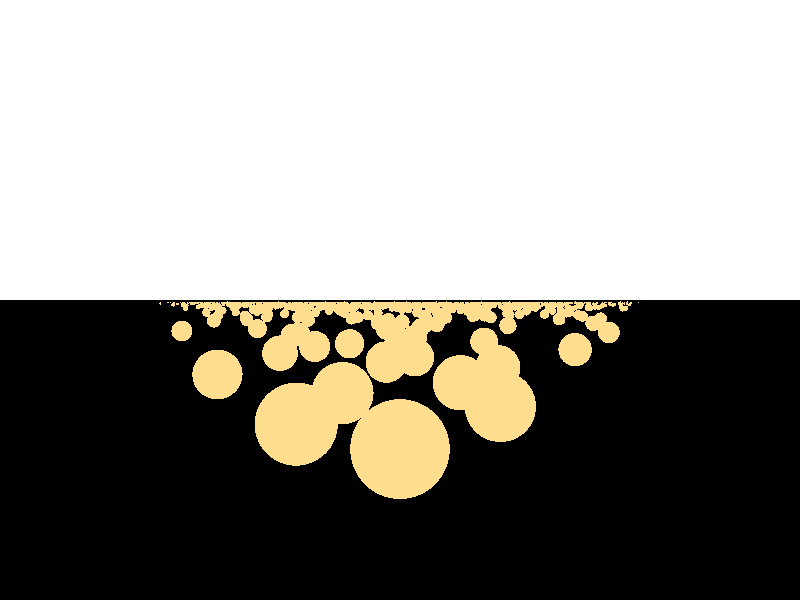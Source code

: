 #include "colors.inc"   
#include "functions.inc"  
#include "stones.inc" // pre-defined scene elements
#include "textures.inc" // pre-defined scene elements
#include "shapes.inc"
#include "glass.inc"
#include "metals.inc"
#include "woods.inc"
camera {
location <0, 4, -10>
look_at <0,4,0>
angle 30
}
background { color White } 
light_source { <10, 7, -5> White }
   
plane { <0, 1, 0>, 0
texture {
pigment{color rgbt<0,0,0,0.4>}
finish {
ambient 0.7
diffuse .4
reflection 0.85
specular 0
metallic
}
}
} 

#declare s =sphere { <0, 0, 0>, 1

texture { T_Gold_2A }

translate y*1
translate z*20
}    

object{s translate<0.,0,0>}
object{s translate<-2.5,0,6>}
object{s translate<2.82143,0,12>}
object{s translate<-1.85119,0,18>}
object{s translate<2.1843,0,24>}
object{s translate<-7.33487,0,30>}
object{s translate<4.32341,0,36>}
object{s translate<-0.663449,0,42>}
object{s translate<0.782141,0,48>}
object{s translate<-6.75078,0,54>}
object{s translate<10.5554,0,60>}
object{s translate<-5.48485,0,66>}
object{s translate<-3.44668,0,72>}
object{s translate<6.0825,0,78>}
object{s translate<-0.160756,0,84>}
object{s translate<1.17474,0,90>}
object{s translate<-9.08178,0,96>}
object{s translate<-8.92987,0,102>}
object{s translate<19.3055,0,108>}
object{s translate<-21.0395,0,114>}
object{s translate<-1.40988,0,120>}
object{s translate<-14.9103,0,126>}
object{s translate<2.23307,0,132>}
object{s translate<-1.17095,0,138>}
object{s translate<12.5812,0,144>}
object{s translate<3.02302,0,150>}
object{s translate<4.58827,0,156>}
object{s translate<24.8454,0,162>}
object{s translate<-2.90131,0,168>}
object{s translate<0.307778,0,174>}
object{s translate<0.269594,0,180>}
object{s translate<-26.9383,0,186>}
object{s translate<-13.6463,0,192>}
object{s translate<-23.3959,0,198>}
object{s translate<-3.31088,0,198>}
object{s translate<-1.77815,0,201>}
object{s translate<24.937,0,204>}
object{s translate<6.10576,0,207>}
object{s translate<32.2633,0,210>}
object{s translate<-7.85449,0,213>}
object{s translate<4.31105,0,216>}
object{s translate<-7.9884,0,219>}
object{s translate<7.77395,0,222>}
object{s translate<15.5049,0,225>}
object{s translate<-17.657,0,228>}
object{s translate<-7.34413,0,231>}
object{s translate<-16.791,0,234>}
object{s translate<-23.8223,0,237>}
object{s translate<13.1047,0,240>}
object{s translate<33.3637,0,243>}
object{s translate<15.629,0,246>}
object{s translate<-28.9516,0,249>}
object{s translate<14.2014,0,252>}
object{s translate<-17.406,0,255>}
object{s translate<-35.1513,0,258>}
object{s translate<-6.26417,0,261>}
object{s translate<35.1374,0,264>}
object{s translate<4.47126,0,267>}
object{s translate<14.7173,0,270>}
object{s translate<-26.7591,0,273>}
object{s translate<22.4713,0,276>}
object{s translate<24.778,0,279>}
object{s translate<15.0471,0,282>}
object{s translate<30.5001,0,285>}
object{s translate<5.58848,0,288>}
object{s translate<18.8322,0,291>}
object{s translate<-25.0176,0,294>}
object{s translate<17.5592,0,297>}
object{s translate<23.5963,0,300>}
object{s translate<18.2925,0,303>}
object{s translate<-12.5075,0,306>}
object{s translate<37.8105,0,309>}
object{s translate<-4.97818,0,312>}
object{s translate<-19.5722,0,315>}
object{s translate<9.58595,0,318>}
object{s translate<3.8645,0,321>}
object{s translate<40.1972,0,324>}
object{s translate<-46.315,0,327>}
object{s translate<10.8757,0,330>}
object{s translate<39.5133,0,333>}
object{s translate<-40.2678,0,336>}
object{s translate<-14.505,0,339>}
object{s translate<16.8288,0,342>}
object{s translate<-35.9328,0,345>}
object{s translate<-34.2454,0,348>}
object{s translate<12.0894,0,351>}
object{s translate<32.609,0,354>}
object{s translate<9.04793,0,357>}
object{s translate<-25.933,0,360>}
object{s translate<-18.6247,0,363>}
object{s translate<18.9548,0,366>}
object{s translate<40.7559,0,369>}
object{s translate<-16.4507,0,372>}
object{s translate<-15.2087,0,375>}
object{s translate<43.8463,0,378>}
object{s translate<20.7715,0,381>}
object{s translate<-23.2378,0,384>}
object{s translate<16.9249,0,387>}
object{s translate<-20.1213,0,390>}
object{s translate<-50.1679,0,393>}
object{s translate<35.8832,0,396>}
object{s translate<0.598903,0,399>}
object{s translate<13.1675,0,402>}
object{s translate<5.30812,0,405>}
object{s translate<-43.3991,0,408>}
object{s translate<0.648822,0,411>}
object{s translate<-15.7355,0,414>}
object{s translate<-41.8235,0,417>}
object{s translate<8.53016,0,420>}
object{s translate<2.74748,0,423>}
object{s translate<-31.0856,0,426>}
object{s translate<-19.5908,0,429>}
object{s translate<-15.1445,0,432>}
object{s translate<16.5677,0,435>}
object{s translate<16.4733,0,438>}
object{s translate<2.19388,0,441>}
object{s translate<-17.0517,0,444>}
object{s translate<34.6352,0,447>}
object{s translate<-0.807585,0,450>}
object{s translate<-14.9815,0,453>}
object{s translate<25.1847,0,456>}
object{s translate<48.5016,0,459>}
object{s translate<-43.0357,0,462>}
object{s translate<45.0062,0,465>}
object{s translate<34.8099,0,468>}
object{s translate<57.3807,0,471>}
object{s translate<58.2044,0,474>}
object{s translate<-32.0164,0,477>}
object{s translate<-2.84856,0,480>}
object{s translate<76.4358,0,483>}
object{s translate<-19.4305,0,486>}
object{s translate<-57.995,0,489>}
object{s translate<-47.4799,0,492>}
object{s translate<66.3841,0,495>}
object{s translate<-2.0825,0,498>}
object{s translate<80.0403,0,500>}
object{s translate<13.4092,0,501>}
object{s translate<-28.3212,0,502>}
object{s translate<23.2253,0,503>}
object{s translate<-20.5444,0,504>}
object{s translate<15.8489,0,505>}
object{s translate<28.2222,0,506>}
object{s translate<-12.3265,0,507>}
object{s translate<13.5838,0,508>}
object{s translate<-37.7256,0,509>}
object{s translate<3.04619,0,510>}
object{s translate<-8.76387,0,511>}
object{s translate<-35.5388,0,512>}
object{s translate<-38.5698,0,513>}
object{s translate<-78.1825,0,514>}
object{s translate<-65.6053,0,515>}
object{s translate<30.8798,0,516>}
object{s translate<-16.6339,0,517>}
object{s translate<48.7092,0,518>}
object{s translate<-33.3456,0,519>}
object{s translate<-33.8868,0,520>}
object{s translate<69.2809,0,521>}
object{s translate<70.5832,0,522>}
object{s translate<47.9872,0,523>}
object{s translate<-39.9954,0,524>}
object{s translate<-70.1164,0,525>}
object{s translate<-68.4835,0,526>}
object{s translate<41.8783,0,527>}
object{s translate<63.668,0,528>}
object{s translate<-33.8322,0,529>}
object{s translate<43.1572,0,530>}
object{s translate<63.2311,0,531>}
object{s translate<21.6234,0,532>}
object{s translate<49.9138,0,533>}
object{s translate<2.34577,0,534>}
object{s translate<-10.7128,0,535>}
object{s translate<-55.9794,0,536>}
object{s translate<-29.3624,0,537>}
object{s translate<-26.048,0,538>}
object{s translate<-42.5845,0,539>}
object{s translate<-55.7558,0,540>}
object{s translate<0.968703,0,541>}
object{s translate<-25.4683,0,542>}
object{s translate<40.1257,0,543>}
object{s translate<11.9489,0,544>}
object{s translate<-18.8474,0,545>}
object{s translate<34.4716,0,546>}
object{s translate<12.0797,0,547>}
object{s translate<-71.6689,0,548>}
object{s translate<-12.6377,0,549>}
object{s translate<26.1726,0,550>}
object{s translate<2.38673,0,551>}
object{s translate<13.4875,0,552>}
object{s translate<-12.5872,0,553>}
object{s translate<-16.9497,0,554>}
object{s translate<-50.5301,0,555>}
object{s translate<7.56821,0,556>}
object{s translate<0.138163,0,557>}
object{s translate<46.9667,0,558>}
object{s translate<24.5299,0,559>}
object{s translate<11.6604,0,560>}
object{s translate<59.0671,0,561>}
object{s translate<-66.5307,0,562>}
object{s translate<69.848,0,563>}
object{s translate<5.69983,0,564>}
object{s translate<23.7041,0,565>}
object{s translate<12.4863,0,566>}
object{s translate<24.2038,0,567>}
object{s translate<46.5939,0,568>}
object{s translate<14.7749,0,569>}
object{s translate<-11.6328,0,570>}
object{s translate<-35.474,0,571>}
object{s translate<-59.8348,0,572>}
object{s translate<-8.24972,0,573>}
object{s translate<80.2412,0,574>}
object{s translate<-20.5594,0,575>}
object{s translate<-20.0254,0,576>}
object{s translate<-18.4687,0,577>}
object{s translate<-46.2846,0,578>}
object{s translate<-3.58114,0,579>}
object{s translate<-57.1316,0,580>}
object{s translate<11.0166,0,581>}
object{s translate<-45.1071,0,582>}
object{s translate<-66.5641,0,583>}
object{s translate<65.5093,0,584>}
object{s translate<-6.97362,0,585>}
object{s translate<-0.164196,0,586>}
object{s translate<80.5783,0,587>}
object{s translate<31.8427,0,588>}
object{s translate<69.1798,0,589>}
object{s translate<-59.9459,0,590>}
object{s translate<30.654,0,591>}
object{s translate<3.10583,0,592>}
object{s translate<-51.7755,0,593>}
object{s translate<-68.7107,0,594>}
object{s translate<5.00685,0,595>}
object{s translate<-28.417,0,596>}
object{s translate<-81.5002,0,597>}
object{s translate<-24.8752,0,598>}
object{s translate<-10.9497,0,599>}
object{s translate<76.1244,0,600>}
object{s translate<-3.92123,0,601>}
object{s translate<34.114,0,602>}
object{s translate<57.3059,0,603>}
object{s translate<45.3981,0,604>}
object{s translate<-23.2623,0,605>}
object{s translate<15.4583,0,606>}
object{s translate<59.2281,0,607>}
object{s translate<56.8167,0,608>}
object{s translate<-86.4742,0,609>}
object{s translate<30.8777,0,610>}
object{s translate<21.3342,0,611>}
object{s translate<56.1687,0,612>}
object{s translate<35.2384,0,613>}
object{s translate<37.705,0,614>}
object{s translate<80.7118,0,615>}
object{s translate<69.7664,0,616>}
object{s translate<29.3087,0,617>}
object{s translate<15.6511,0,618>}
object{s translate<-32.369,0,619>}
object{s translate<-59.7587,0,620>}
object{s translate<-7.33821,0,621>}
object{s translate<-40.9912,0,622>}
object{s translate<15.6463,0,623>}
object{s translate<45.7717,0,624>}
object{s translate<64.8319,0,625>}
object{s translate<77.7969,0,626>}
object{s translate<50.9228,0,627>}
object{s translate<-16.797,0,628>}
object{s translate<-31.1998,0,629>}
object{s translate<67.2037,0,630>}
object{s translate<-10.7751,0,631>}
object{s translate<-8.09775,0,632>}
object{s translate<21.9385,0,633>}
object{s translate<7.12621,0,634>}
object{s translate<-34.1159,0,635>}
object{s translate<0.561738,0,636>}
object{s translate<-13.6536,0,637>}
object{s translate<-49.5137,0,638>}
object{s translate<-63.5709,0,639>}
object{s translate<-30.5973,0,640>}
object{s translate<-6.61197,0,641>}
object{s translate<4.39743,0,642>}
object{s translate<-61.725,0,643>}
object{s translate<15.9597,0,644>}
object{s translate<-34.2582,0,645>}
object{s translate<46.0327,0,646>}
object{s translate<-6.3523,0,647>}
object{s translate<-9.6459,0,648>}
object{s translate<-55.722,0,649>}
object{s translate<48.6411,0,650>}
object{s translate<73.179,0,651>}
object{s translate<22.2781,0,652>}
object{s translate<-50.5226,0,653>}
object{s translate<-7.47575,0,654>}
object{s translate<32.1548,0,655>}
object{s translate<39.4008,0,656>}
object{s translate<46.1162,0,657>}
object{s translate<40.895,0,658>}
object{s translate<-10.2506,0,659>}
object{s translate<-14.7166,0,660>}
object{s translate<-34.4161,0,661>}
object{s translate<-55.3407,0,662>}
object{s translate<-63.5362,0,663>}
object{s translate<93.7388,0,664>}
object{s translate<-35.4818,0,665>}
object{s translate<-58.6383,0,666>}
object{s translate<56.6884,0,667>}
object{s translate<-23.8156,0,668>}
object{s translate<58.8413,0,669>}
object{s translate<23.1277,0,670>}
object{s translate<32.9762,0,671>}
object{s translate<-93.3735,0,672>}
object{s translate<-31.7483,0,673>}
object{s translate<41.3801,0,674>}
object{s translate<-89.3583,0,675>}
object{s translate<37.0047,0,676>}
object{s translate<-12.5675,0,677>}
object{s translate<-22.8081,0,678>}
object{s translate<-72.9524,0,679>}
object{s translate<-18.5634,0,680>}
object{s translate<-38.8612,0,681>}
object{s translate<59.1817,0,682>}
object{s translate<31.7723,0,683>}
object{s translate<28.352,0,684>}
object{s translate<-38.2467,0,685>}
object{s translate<-81.255,0,686>}
object{s translate<66.5035,0,687>}
object{s translate<-23.6774,0,688>}
object{s translate<-65.5772,0,689>}
object{s translate<57.0081,0,690>}
object{s translate<-29.2965,0,691>}
object{s translate<-10.9745,0,692>}
object{s translate<-22.8657,0,693>}
object{s translate<45.5605,0,694>}
object{s translate<-9.10948,0,695>}
object{s translate<21.2919,0,696>}
object{s translate<-44.9926,0,697>}
object{s translate<-14.2803,0,698>}
object{s translate<-26.3123,0,699>}
object{s translate<107.841,0,700>}
object{s translate<-105.286,0,701>}
object{s translate<46.579,0,702>}
object{s translate<-30.8551,0,703>}
object{s translate<16.0012,0,704>}
object{s translate<-22.0346,0,705>}
object{s translate<11.964,0,706>}
object{s translate<33.6414,0,707>}
object{s translate<-89.1926,0,708>}
object{s translate<-79.2093,0,709>}
object{s translate<24.8379,0,710>}
object{s translate<12.24,0,711>}
object{s translate<4.49379,0,712>}
object{s translate<-8.77815,0,713>}
object{s translate<-1.40744,0,714>}
object{s translate<25.0207,0,715>}
object{s translate<69.1749,0,716>}
object{s translate<23.9,0,717>}
object{s translate<28.0682,0,718>}
object{s translate<-51.1126,0,719>}
object{s translate<77.5201,0,720>}
object{s translate<21.7873,0,721>}
object{s translate<11.6752,0,722>}
object{s translate<27.9567,0,723>}
object{s translate<57.4481,0,724>}
object{s translate<-67.9886,0,725>}
object{s translate<-17.7985,0,726>}
object{s translate<6.2571,0,727>}
object{s translate<96.43,0,728>}
object{s translate<-76.1441,0,729>}
object{s translate<37.8623,0,730>}
object{s translate<-95.0938,0,731>}
object{s translate<103.706,0,732>}
object{s translate<46.3263,0,733>}
object{s translate<-1.20578,0,734>}
object{s translate<51.1921,0,735>}
object{s translate<92.2558,0,736>}
object{s translate<-98.6616,0,737>}
object{s translate<-80.3617,0,738>}
object{s translate<-6.85476,0,739>}
object{s translate<38.1119,0,740>}
object{s translate<-11.761,0,741>}
object{s translate<77.2969,0,742>}
object{s translate<25.4574,0,743>}
object{s translate<-55.0781,0,744>}
object{s translate<-111.436,0,745>}
object{s translate<2.21628,0,746>}
object{s translate<10.6486,0,747>}
object{s translate<38.1878,0,748>}
object{s translate<31.4211,0,749>}
object{s translate<31.0684,0,750>}
object{s translate<-104.134,0,751>}
object{s translate<79.8581,0,752>}
object{s translate<-74.8579,0,753>}
object{s translate<-13.1851,0,754>}
object{s translate<23.6108,0,755>}
object{s translate<40.5071,0,756>}
object{s translate<-103.441,0,757>}
object{s translate<-81.2558,0,758>}
object{s translate<15.8764,0,759>}
object{s translate<-31.6137,0,760>}
object{s translate<5.4072,0,761>}
object{s translate<-35.2832,0,762>}
object{s translate<-43.7244,0,763>}
object{s translate<107.152,0,764>}
object{s translate<-22.9596,0,765>}
object{s translate<-33.7954,0,766>}
object{s translate<-37.426,0,767>}
object{s translate<14.6874,0,768>}
object{s translate<1.3751,0,769>}
object{s translate<23.0358,0,770>}
object{s translate<21.8826,0,771>}
object{s translate<56.3079,0,772>}
object{s translate<18.1988,0,773>}
object{s translate<74.1653,0,774>}
object{s translate<2.85299,0,775>}
object{s translate<72.7169,0,776>}
object{s translate<21.8279,0,777>}
object{s translate<67.8522,0,778>}
object{s translate<12.0224,0,779>}
object{s translate<-18.009,0,780>}
object{s translate<-71.4148,0,781>}
object{s translate<63.1472,0,782>}
object{s translate<83.1655,0,783>}
object{s translate<57.512,0,784>}
object{s translate<-29.7345,0,785>}
object{s translate<-41.5054,0,786>}
object{s translate<-55.0566,0,787>}
object{s translate<37.0618,0,788>}
object{s translate<-70.556,0,789>}
object{s translate<8.71134,0,790>}
object{s translate<-36.4435,0,791>}
object{s translate<24.88,0,792>}
object{s translate<-59.81,0,793>}
object{s translate<-99.7033,0,794>}
object{s translate<-14.0142,0,795>}
object{s translate<14.7819,0,796>}
object{s translate<-0.0847642,0,797>}
object{s translate<-20.0787,0,798>}
object{s translate<-77.8673,0,799>}
object{s translate<-50.5939,0,800>}
object{s translate<-65.2908,0,801>}
object{s translate<-49.3596,0,802>}
object{s translate<-118.933,0,803>}
object{s translate<19.1076,0,804>}
object{s translate<114.791,0,805>}
object{s translate<2.60319,0,806>}
object{s translate<19.8362,0,807>}
object{s translate<-15.5264,0,808>}
object{s translate<29.4307,0,809>}
object{s translate<-32.7571,0,810>}
object{s translate<13.7597,0,811>}
object{s translate<-78.8157,0,812>}
object{s translate<73.7754,0,813>}
object{s translate<37.2108,0,814>}
object{s translate<18.5517,0,815>}
object{s translate<37.0163,0,816>}
object{s translate<-89.1264,0,817>}
object{s translate<32.0056,0,818>}
object{s translate<-109.248,0,819>}
object{s translate<-123.476,0,820>}
object{s translate<-79.6458,0,821>}
object{s translate<-105.287,0,822>}
object{s translate<-76.3058,0,823>}
object{s translate<-2.09772,0,824>}
object{s translate<-10.3717,0,825>}
object{s translate<-81.5518,0,826>}
object{s translate<51.3567,0,827>}
object{s translate<85.0325,0,828>}
object{s translate<-30.2957,0,829>}
object{s translate<25.7341,0,830>}
object{s translate<40.5767,0,831>}
object{s translate<-21.8893,0,832>}
object{s translate<-93.4825,0,833>}
object{s translate<-29.8875,0,834>}
object{s translate<38.9316,0,835>}
object{s translate<-96.5745,0,836>}
object{s translate<-126.333,0,837>}
object{s translate<-30.8103,0,838>}
object{s translate<9.22596,0,839>}
object{s translate<25.4932,0,840>}
object{s translate<19.7735,0,841>}
object{s translate<-76.3231,0,842>}
object{s translate<65.7265,0,843>}
object{s translate<-69.7526,0,844>}
object{s translate<95.5377,0,845>}
object{s translate<44.1335,0,846>}
object{s translate<91.2189,0,847>}
object{s translate<-10.9255,0,848>}
object{s translate<18.1811,0,849>}
object{s translate<83.9173,0,850>}
object{s translate<75.6691,0,851>}
object{s translate<-108.392,0,852>}
object{s translate<42.505,0,853>}
object{s translate<-101.874,0,854>}
object{s translate<75.7828,0,855>}
object{s translate<-58.8544,0,856>}
object{s translate<44.6285,0,857>}
object{s translate<92.7818,0,858>}
object{s translate<126.847,0,859>}
object{s translate<52.936,0,860>}
object{s translate<-21.1162,0,861>}
object{s translate<-61.5912,0,862>}
object{s translate<-49.8695,0,863>}
object{s translate<3.9775,0,864>}
object{s translate<-72.1769,0,865>}
object{s translate<-93.4427,0,866>}
object{s translate<16.6743,0,867>}
object{s translate<36.6746,0,868>}
object{s translate<60.2128,0,869>}
object{s translate<-100.205,0,870>}
object{s translate<-47.2408,0,871>}
object{s translate<-5.73074,0,872>}
object{s translate<44.3538,0,873>}
object{s translate<21.3743,0,874>}
object{s translate<23.9141,0,875>}
object{s translate<43.5738,0,876>}
object{s translate<98.7082,0,877>}
object{s translate<-95.5457,0,878>}
object{s translate<-46.3148,0,879>}
object{s translate<97.0227,0,880>}
object{s translate<0.929454,0,881>}
object{s translate<-138.548,0,882>}
object{s translate<119.134,0,883>}
object{s translate<-59.6398,0,884>}
object{s translate<82.4901,0,885>}
object{s translate<-15.4414,0,886>}
object{s translate<-24.9865,0,887>}
object{s translate<-59.3994,0,888>}
object{s translate<-15.0596,0,889>}
object{s translate<75.7588,0,890>}
object{s translate<25.8854,0,891>}
object{s translate<32.0047,0,892>}
object{s translate<-21.2906,0,893>}
object{s translate<-30.015,0,894>}
object{s translate<-87.6369,0,895>}
object{s translate<-10.0757,0,896>}
object{s translate<80.6862,0,897>}
object{s translate<-52.9486,0,898>}
object{s translate<-22.1125,0,899>}
object{s translate<55.6776,0,900>}
object{s translate<-50.797,0,901>}
object{s translate<-10.5829,0,902>}
object{s translate<-57.9132,0,903>}
object{s translate<96.1697,0,904>}
object{s translate<103.449,0,905>}
object{s translate<-1.77035,0,906>}
object{s translate<-95.2038,0,907>}
object{s translate<11.3841,0,908>}
object{s translate<98.145,0,909>}
object{s translate<57.1263,0,910>}
object{s translate<-62.5687,0,911>}
object{s translate<80.58,0,912>}
object{s translate<140.175,0,913>}
object{s translate<21.2273,0,914>}
object{s translate<-122.026,0,915>}
object{s translate<27.7766,0,916>}
object{s translate<-86.3132,0,917>}
object{s translate<91.3917,0,918>}
object{s translate<-144.551,0,919>}
object{s translate<-66.8543,0,920>}
object{s translate<-4.40486,0,921>}
object{s translate<114.871,0,922>}
object{s translate<2.54961,0,923>}
object{s translate<-81.6723,0,924>}
object{s translate<87.9061,0,925>}
object{s translate<27.4812,0,926>}
object{s translate<-60.5024,0,927>}
object{s translate<-126.315,0,928>}
object{s translate<50.6936,0,929>}
object{s translate<-113.344,0,930>}
object{s translate<147.91,0,931>}
object{s translate<-11.0534,0,932>}
object{s translate<47.0384,0,933>}
object{s translate<-5.29739,0,934>}
object{s translate<94.0448,0,935>}
object{s translate<-43.5453,0,936>}
object{s translate<1.69026,0,937>}
object{s translate<96.4226,0,938>}
object{s translate<-81.7181,0,939>}
object{s translate<-106.055,0,940>}
object{s translate<-16.0902,0,941>}
object{s translate<40.4124,0,942>}
object{s translate<-74.6059,0,943>}
object{s translate<-120.756,0,944>}
object{s translate<-23.7384,0,945>}
object{s translate<-106.302,0,946>}
object{s translate<0.898378,0,947>}
object{s translate<-47.0361,0,948>}
object{s translate<30.7865,0,949>}
object{s translate<-127.926,0,950>}
object{s translate<79.2,0,951>}
object{s translate<107.695,0,952>}
object{s translate<51.6257,0,953>}
object{s translate<3.17685,0,954>}
object{s translate<5.96206,0,955>}
object{s translate<110.783,0,956>}
object{s translate<-32.2034,0,957>}
object{s translate<-143.898,0,958>}
object{s translate<-15.1224,0,959>}
object{s translate<-150.466,0,960>}
object{s translate<-16.6523,0,961>}
object{s translate<26.2323,0,962>}
object{s translate<9.59792,0,963>}
object{s translate<-38.9584,0,964>}
object{s translate<-73.2375,0,965>}
object{s translate<56.5564,0,966>}
object{s translate<143.255,0,967>}
object{s translate<-57.2913,0,968>}
object{s translate<36.6708,0,969>}
object{s translate<-77.5092,0,970>}
object{s translate<0.0014391,0,971>}
object{s translate<-63.3877,0,972>}
object{s translate<3.8569,0,973>}
object{s translate<-74.6181,0,974>}
object{s translate<4.14571,0,975>}
object{s translate<32.8167,0,976>}
object{s translate<73.3411,0,977>}
object{s translate<22.7564,0,978>}
object{s translate<-79.7106,0,979>}
object{s translate<-76.9978,0,980>}
object{s translate<-33.377,0,981>}
object{s translate<29.3802,0,982>}
object{s translate<-43.975,0,983>}
object{s translate<109.68,0,984>}
object{s translate<52.5357,0,985>}
object{s translate<-0.732543,0,986>}
object{s translate<-87.2685,0,987>}
object{s translate<124.652,0,988>}
object{s translate<58.7672,0,989>}
object{s translate<75.181,0,990>}
object{s translate<-2.46245,0,991>}
object{s translate<-40.0979,0,992>}
object{s translate<-48.5144,0,993>}
object{s translate<-90.2965,0,994>}
object{s translate<-3.70728,0,995>}
object{s translate<50.5236,0,996>}
object{s translate<144.204,0,997>}
object{s translate<26.5523,0,998>}
object{s translate<69.1672,0,999>}
object{s translate<-5.07835,0,1000>}
object{s translate<-38.516,0,1001>}
object{s translate<-107.957,0,1002>}
object{s translate<-38.7302,0,1003>}
object{s translate<-115.051,0,1004>}
object{s translate<-98.561,0,1005>}
object{s translate<-10.012,0,1006>}
object{s translate<5.592,0,1007>}
object{s translate<17.9723,0,1008>}
object{s translate<7.20349,0,1009>}
object{s translate<89.3475,0,1010>}
object{s translate<59.4252,0,1011>}
object{s translate<-41.1384,0,1012>}
object{s translate<-3.29911,0,1013>}
object{s translate<38.1914,0,1014>}
object{s translate<136.7,0,1015>}
object{s translate<-8.76266,0,1016>}
object{s translate<52.213,0,1017>}
object{s translate<-37.8564,0,1018>}
object{s translate<-114.982,0,1019>}
object{s translate<-73.5775,0,1020>}
object{s translate<-89.1046,0,1021>}
object{s translate<69.8745,0,1022>}
object{s translate<54.19,0,1023>}
object{s translate<-28.0659,0,1024>}
object{s translate<-14.8616,0,1025>}
object{s translate<36.7612,0,1026>}
object{s translate<108.658,0,1027>}
object{s translate<-9.87734,0,1028>}
object{s translate<-50.5101,0,1029>}
object{s translate<-108.313,0,1030>}
object{s translate<28.7709,0,1031>}
object{s translate<61.8263,0,1032>}
object{s translate<-7.58974,0,1033>}
object{s translate<-153.883,0,1034>}
object{s translate<-61.1546,0,1035>}
object{s translate<8.95668,0,1036>}
object{s translate<81.8073,0,1037>}
object{s translate<-31.9428,0,1038>}
object{s translate<-50.9523,0,1039>}
object{s translate<81.382,0,1040>}
object{s translate<103.559,0,1041>}
object{s translate<64.7651,0,1042>}
object{s translate<-69.7284,0,1043>}
object{s translate<139.292,0,1044>}
object{s translate<78.2088,0,1045>}
object{s translate<-69.4288,0,1046>}
object{s translate<-10.3792,0,1047>}
object{s translate<65.9302,0,1048>}
object{s translate<8.48505,0,1049>}
object{s translate<55.534,0,1050>}
object{s translate<81.8871,0,1051>}
object{s translate<-5.30696,0,1052>}
object{s translate<96.7851,0,1053>}
object{s translate<129.648,0,1054>}
object{s translate<-26.7059,0,1055>}
object{s translate<13.9591,0,1056>}
object{s translate<118.139,0,1057>}
object{s translate<67.3978,0,1058>}
object{s translate<6.58881,0,1059>}
object{s translate<-40.1747,0,1060>}
object{s translate<133.629,0,1061>}
object{s translate<96.9079,0,1062>}
object{s translate<83.5071,0,1063>}
object{s translate<70.5396,0,1064>}
object{s translate<83.6908,0,1065>}
object{s translate<-78.3146,0,1066>}
object{s translate<3.80601,0,1067>}
object{s translate<-107.313,0,1068>}
object{s translate<65.531,0,1069>}
object{s translate<-133.68,0,1070>}
object{s translate<-12.3729,0,1071>}
object{s translate<-26.3801,0,1072>}
object{s translate<96.4751,0,1073>}
object{s translate<-65.2834,0,1074>}
object{s translate<-114.161,0,1075>}
object{s translate<-44.2133,0,1076>}
object{s translate<96.9486,0,1077>}
object{s translate<0.273375,0,1078>}
object{s translate<-18.1665,0,1079>}
object{s translate<33.6331,0,1080>}
object{s translate<118.246,0,1081>}
object{s translate<-33.0221,0,1082>}
object{s translate<-45.5599,0,1083>}
object{s translate<139.883,0,1084>}
object{s translate<-93.7025,0,1085>}
object{s translate<-82.5961,0,1086>}
object{s translate<114.884,0,1087>}
object{s translate<-88.6435,0,1088>}
object{s translate<-97.8716,0,1089>}
object{s translate<-67.655,0,1090>}
object{s translate<-50.0358,0,1091>}
object{s translate<-2.88775,0,1092>}
object{s translate<-149.158,0,1093>}
object{s translate<157.482,0,1094>}
object{s translate<93.8163,0,1095>}
object{s translate<74.8894,0,1096>}
object{s translate<0.727133,0,1097>}
object{s translate<45.2994,0,1098>}
object{s translate<-36.2886,0,1099>}
object{s translate<-82.0765,0,1100>}
object{s translate<-168.65,0,1101>}
object{s translate<67.6602,0,1102>}
object{s translate<16.5109,0,1103>}
object{s translate<-94.6345,0,1104>}
object{s translate<-20.3803,0,1105>}
object{s translate<-95.839,0,1106>}
object{s translate<115.242,0,1107>}
object{s translate<-166.17,0,1108>}
object{s translate<36.0778,0,1109>}
object{s translate<-159.658,0,1110>}
object{s translate<-106.075,0,1111>}
object{s translate<136.011,0,1112>}
object{s translate<20.0204,0,1113>}
object{s translate<58.7754,0,1114>}
object{s translate<6.45704,0,1115>}
object{s translate<-87.2307,0,1116>}
object{s translate<-165.572,0,1117>}
object{s translate<59.9645,0,1118>}
object{s translate<20.7278,0,1119>}
object{s translate<126.804,0,1120>}
object{s translate<20.1945,0,1121>}
object{s translate<-6.79251,0,1122>}
object{s translate<116.112,0,1123>}
object{s translate<53.1863,0,1124>}
object{s translate<-8.72114,0,1125>}
object{s translate<70.1719,0,1126>}
object{s translate<-54.5363,0,1127>}
object{s translate<-79.9039,0,1128>}
object{s translate<-92.7377,0,1129>}
object{s translate<-41.4775,0,1130>}
object{s translate<70.479,0,1131>}
object{s translate<-102.02,0,1132>}
object{s translate<-19.0305,0,1133>}
object{s translate<172.607,0,1134>}
object{s translate<48.9857,0,1135>}
object{s translate<-17.2239,0,1136>}
object{s translate<142.172,0,1137>}
object{s translate<-133.447,0,1138>}
object{s translate<-53.0843,0,1139>}
object{s translate<111.31,0,1140>}
object{s translate<-17.8024,0,1141>}
object{s translate<-26.5085,0,1142>}
object{s translate<167.529,0,1143>}
object{s translate<-15.2643,0,1144>}
object{s translate<45.0489,0,1145>}
object{s translate<-18.2832,0,1146>}
object{s translate<6.53676,0,1147>}
object{s translate<-23.2943,0,1148>}
object{s translate<29.9135,0,1149>}
object{s translate<30.0876,0,1150>}
object{s translate<160.311,0,1151>}
object{s translate<32.5814,0,1152>}
object{s translate<-85.0006,0,1153>}
object{s translate<-140.119,0,1154>}
object{s translate<-153.805,0,1155>}
object{s translate<-132.799,0,1156>}
object{s translate<-123.331,0,1157>}
object{s translate<35.6146,0,1158>}
object{s translate<-85.8727,0,1159>}
object{s translate<11.4841,0,1160>}
object{s translate<-33.3355,0,1161>}
object{s translate<60.7464,0,1162>}
object{s translate<22.0666,0,1163>}
object{s translate<170.205,0,1164>}
object{s translate<151.567,0,1165>}
object{s translate<-122.898,0,1166>}
object{s translate<-60.9156,0,1167>}
object{s translate<-33.3214,0,1168>}
object{s translate<35.7629,0,1169>}
object{s translate<28.6434,0,1170>}
object{s translate<-156.285,0,1171>}
object{s translate<33.0669,0,1172>}
object{s translate<-47.4323,0,1173>}
object{s translate<76.0088,0,1174>}
object{s translate<-108.202,0,1175>}
object{s translate<-107.937,0,1176>}
object{s translate<143.287,0,1177>}
object{s translate<26.0441,0,1178>}
object{s translate<71.7436,0,1179>}
object{s translate<14.6751,0,1180>}
object{s translate<-102.573,0,1181>}
object{s translate<53.8921,0,1182>}
object{s translate<77.1278,0,1183>}
object{s translate<-89.3821,0,1184>}
object{s translate<13.1813,0,1185>}
object{s translate<99.0266,0,1186>}
object{s translate<84.673,0,1187>}
object{s translate<40.0019,0,1188>}
object{s translate<24.2123,0,1189>}
object{s translate<-16.7004,0,1190>}
object{s translate<20.0627,0,1191>}
object{s translate<70.8316,0,1192>}
object{s translate<-168.936,0,1193>}
object{s translate<65.9108,0,1194>}
object{s translate<186.279,0,1195>}
object{s translate<87.3201,0,1196>}
object{s translate<-89.7675,0,1197>}
object{s translate<-47.0585,0,1198>}
object{s translate<-30.2415,0,1199>}
object{s translate<-56.8808,0,1200>}
object{s translate<-102.59,0,1201>}
object{s translate<-91.1786,0,1202>}
object{s translate<92.9441,0,1203>}
object{s translate<-13.3791,0,1204>}
object{s translate<134.77,0,1205>}
object{s translate<26.6525,0,1206>}
object{s translate<94.9634,0,1207>}
object{s translate<59.2756,0,1208>}
object{s translate<-160.355,0,1209>}
object{s translate<-3.19042,0,1210>}
object{s translate<-85.2076,0,1211>}
object{s translate<-44.2821,0,1212>}
object{s translate<48.162,0,1213>}
object{s translate<174.168,0,1214>}
object{s translate<-86.8658,0,1215>}
object{s translate<131.467,0,1216>}
object{s translate<-49.9933,0,1217>}
object{s translate<148.641,0,1218>}
object{s translate<48.9932,0,1219>}
object{s translate<30.2828,0,1220>}
object{s translate<-20.6385,0,1221>}
object{s translate<51.8378,0,1222>}
object{s translate<-56.9214,0,1223>}
object{s translate<-105.685,0,1224>}
object{s translate<-164.728,0,1225>}
object{s translate<-84.2378,0,1226>}
object{s translate<-83.2592,0,1227>}
object{s translate<75.6855,0,1228>}
object{s translate<-102.521,0,1229>}
object{s translate<67.8227,0,1230>}
object{s translate<101.848,0,1231>}
object{s translate<-111.169,0,1232>}
object{s translate<-33.8751,0,1233>}
object{s translate<153.981,0,1234>}
object{s translate<8.77059,0,1235>}
object{s translate<16.7216,0,1236>}
object{s translate<103.913,0,1237>}
object{s translate<109.948,0,1238>}
object{s translate<-84.1814,0,1239>}
object{s translate<80.4921,0,1240>}
object{s translate<53.5153,0,1241>}
object{s translate<-37.176,0,1242>}
object{s translate<47.4548,0,1243>}
object{s translate<129.856,0,1244>}
object{s translate<61.8826,0,1245>}
object{s translate<98.2809,0,1246>}
object{s translate<80.6335,0,1247>}
object{s translate<3.57852,0,1248>}
object{s translate<37.7594,0,1249>}
object{s translate<-48.1315,0,1250>}
object{s translate<-47.9572,0,1251>}
object{s translate<-177.878,0,1252>}
object{s translate<71.0994,0,1253>}
object{s translate<81.8919,0,1254>}
object{s translate<-102.392,0,1255>}
object{s translate<-106.897,0,1256>}
object{s translate<-122.349,0,1257>}
object{s translate<71.3419,0,1258>}
object{s translate<-37.3504,0,1259>}
object{s translate<93.2057,0,1260>}
object{s translate<-102.658,0,1261>}
object{s translate<189.496,0,1262>}
object{s translate<-174.771,0,1263>}
object{s translate<-160.984,0,1264>}
object{s translate<-207.93,0,1265>}
object{s translate<93.3915,0,1266>}
object{s translate<-112.081,0,1267>}
object{s translate<-29.7864,0,1268>}
object{s translate<195.197,0,1269>}
object{s translate<-58.2387,0,1270>}
object{s translate<128.111,0,1271>}
object{s translate<49.8105,0,1272>}
object{s translate<135.702,0,1273>}
object{s translate<116.157,0,1274>}
object{s translate<62.3473,0,1275>}
object{s translate<-10.6246,0,1276>}
object{s translate<68.2443,0,1277>}
object{s translate<-32.0502,0,1278>}
object{s translate<69.9107,0,1279>}
object{s translate<-133.218,0,1280>}
object{s translate<59.7027,0,1281>}
object{s translate<36.552,0,1282>}
object{s translate<172.927,0,1283>}
object{s translate<-198.858,0,1284>}
object{s translate<13.9358,0,1285>}
object{s translate<114.999,0,1286>}
object{s translate<-169.908,0,1287>}
object{s translate<-26.3611,0,1288>}
object{s translate<-137.002,0,1289>}
object{s translate<-48.3878,0,1290>}
object{s translate<-148.21,0,1291>}
object{s translate<42.9513,0,1292>}
object{s translate<-182.698,0,1293>}
object{s translate<-76.0358,0,1294>}
object{s translate<-18.3371,0,1295>}
object{s translate<84.4208,0,1296>}
object{s translate<111.599,0,1297>}
object{s translate<-89.6512,0,1298>}
object{s translate<128.539,0,1299>}
object{s translate<-142.317,0,1300>}
object{s translate<102.2,0,1301>}
object{s translate<198.46,0,1302>}
object{s translate<98.6698,0,1303>}
object{s translate<-1.37902,0,1304>}
object{s translate<-66.8578,0,1305>}
object{s translate<20.987,0,1306>}
object{s translate<-48.2478,0,1307>}
object{s translate<-9.2334,0,1308>}
object{s translate<105.765,0,1309>}
object{s translate<-71.24,0,1310>}
object{s translate<-194.192,0,1311>}
object{s translate<-12.6979,0,1312>}
object{s translate<-53.9281,0,1313>}
object{s translate<-30.1574,0,1314>}
object{s translate<3.44425,0,1315>}
object{s translate<154.699,0,1316>}
object{s translate<117.654,0,1317>}
object{s translate<-75.2787,0,1318>}
object{s translate<42.2633,0,1319>}
object{s translate<-80.7188,0,1320>}
object{s translate<-12.2514,0,1321>}
object{s translate<-185.56,0,1322>}
object{s translate<-107.251,0,1323>}
object{s translate<-133.834,0,1324>}
object{s translate<172.227,0,1325>}
object{s translate<-55.8603,0,1326>}
object{s translate<-17.5965,0,1327>}
object{s translate<6.39385,0,1328>}
object{s translate<-190.368,0,1329>}
object{s translate<-20.2133,0,1330>}
object{s translate<134.513,0,1331>}
object{s translate<-39.4502,0,1332>}
object{s translate<-92.1515,0,1333>}
object{s translate<-70.8804,0,1334>}
object{s translate<-49.2432,0,1335>}
object{s translate<-27.6203,0,1336>}
object{s translate<156.52,0,1337>}
object{s translate<67.0649,0,1338>}
object{s translate<127.349,0,1339>}
object{s translate<-118.279,0,1340>}
object{s translate<-82.4873,0,1341>}
object{s translate<125.356,0,1342>}
object{s translate<-154.695,0,1343>}
object{s translate<212.732,0,1344>}
object{s translate<-23.5596,0,1345>}
object{s translate<5.9015,0,1346>}
object{s translate<76.3313,0,1347>}
object{s translate<-143.516,0,1348>}
object{s translate<29.7128,0,1349>}
object{s translate<148.853,0,1350>}
object{s translate<-44.3835,0,1351>}
object{s translate<161.618,0,1352>}
object{s translate<-21.3769,0,1353>}
object{s translate<-72.4031,0,1354>}
object{s translate<69.7814,0,1355>}
object{s translate<70.1433,0,1356>}
object{s translate<-118.671,0,1357>}
object{s translate<114.13,0,1358>}
object{s translate<24.3058,0,1359>}
object{s translate<-118.789,0,1360>}
object{s translate<53.7074,0,1361>}
object{s translate<62.4945,0,1362>}
object{s translate<63.9691,0,1363>}
object{s translate<174.855,0,1364>}
object{s translate<93.0838,0,1365>}
object{s translate<-190.185,0,1366>}
object{s translate<88.0248,0,1367>}
object{s translate<83.2456,0,1368>}
object{s translate<67.2888,0,1369>}
object{s translate<195.812,0,1370>}
object{s translate<-139.069,0,1371>}
object{s translate<119.017,0,1372>}
object{s translate<8.12762,0,1373>}
object{s translate<43.0634,0,1374>}
object{s translate<116.062,0,1375>}
object{s translate<48.4574,0,1376>}
object{s translate<74.7765,0,1377>}
object{s translate<-140.406,0,1378>}
object{s translate<-205.149,0,1379>}
object{s translate<-3.54869,0,1380>}
object{s translate<115.69,0,1381>}
object{s translate<3.5497,0,1382>}
object{s translate<48.7512,0,1383>}
object{s translate<-73.3015,0,1384>}
object{s translate<-173.18,0,1385>}
object{s translate<18.217,0,1386>}
object{s translate<142.045,0,1387>}
object{s translate<-32.9975,0,1388>}
object{s translate<-88.165,0,1389>}
object{s translate<-68.1838,0,1390>}
object{s translate<110.191,0,1391>}
object{s translate<-118.425,0,1392>}
object{s translate<23.6712,0,1393>}
object{s translate<-57.0998,0,1394>}
object{s translate<107.873,0,1395>}
object{s translate<98.5122,0,1396>}
object{s translate<101.969,0,1397>}
object{s translate<172.406,0,1398>}
object{s translate<45.7919,0,1399>}
object{s translate<84.7978,0,1400>}
object{s translate<-75.8999,0,1401>}
object{s translate<31.6641,0,1402>}
object{s translate<-70.397,0,1403>}
object{s translate<-151.407,0,1404>}
object{s translate<-79.7463,0,1405>}
object{s translate<101.299,0,1406>}
object{s translate<-77.8034,0,1407>}
object{s translate<152.984,0,1408>}
object{s translate<159.066,0,1409>}
object{s translate<-129.407,0,1410>}
object{s translate<197.377,0,1411>}
object{s translate<-205.16,0,1412>}
object{s translate<-136.246,0,1413>}
object{s translate<-82.762,0,1414>}
object{s translate<47.8575,0,1415>}
object{s translate<45.5542,0,1416>}
object{s translate<122.523,0,1417>}
object{s translate<33.5157,0,1418>}
object{s translate<-30.0929,0,1419>}
object{s translate<184.272,0,1420>}
object{s translate<111.724,0,1421>}
object{s translate<104.051,0,1422>}
object{s translate<-40.8524,0,1423>}
object{s translate<-181.84,0,1424>}
object{s translate<49.8487,0,1425>}
object{s translate<92.5476,0,1426>}
object{s translate<64.3223,0,1427>}
object{s translate<28.4471,0,1428>}
object{s translate<133.962,0,1429>}
object{s translate<-151.655,0,1430>}
object{s translate<150.051,0,1431>}
object{s translate<173.987,0,1432>}
object{s translate<-58.8041,0,1433>}
object{s translate<45.5589,0,1434>}
object{s translate<-25.1542,0,1435>}
object{s translate<-190.427,0,1436>}
object{s translate<35.7794,0,1437>}
object{s translate<60.5421,0,1438>}
object{s translate<84.8886,0,1439>}
object{s translate<77.8816,0,1440>}
object{s translate<-158.864,0,1441>}
object{s translate<76.1242,0,1442>}
object{s translate<-85.5096,0,1443>}
object{s translate<-10.0075,0,1444>}
object{s translate<-69.7951,0,1445>}
object{s translate<-20.1954,0,1446>}
object{s translate<70.6174,0,1447>}
object{s translate<-47.6816,0,1448>}
object{s translate<-30.1146,0,1449>}
object{s translate<99.5033,0,1450>}
object{s translate<-87.5001,0,1451>}
object{s translate<-73.6767,0,1452>}
object{s translate<34.6786,0,1453>}
object{s translate<-12.7644,0,1454>}
object{s translate<-17.0931,0,1455>}
object{s translate<38.6224,0,1456>}
object{s translate<42.8334,0,1457>}
object{s translate<119.44,0,1458>}
object{s translate<133.116,0,1459>}
object{s translate<-103.116,0,1460>}
object{s translate<-208.696,0,1461>}
object{s translate<133.233,0,1462>}
object{s translate<57.6668,0,1463>}
object{s translate<-142.31,0,1464>}
object{s translate<154.798,0,1465>}
object{s translate<73.5452,0,1466>}
object{s translate<113.087,0,1467>}
object{s translate<49.7017,0,1468>}
object{s translate<38.6397,0,1469>}
object{s translate<-7.57656,0,1470>}
object{s translate<-58.9262,0,1471>}
object{s translate<-47.0935,0,1472>}
object{s translate<122.845,0,1473>}
object{s translate<84.2042,0,1474>}
object{s translate<90.8659,0,1475>}
object{s translate<-191.494,0,1476>}
object{s translate<-140.041,0,1477>}
object{s translate<100.326,0,1478>}
object{s translate<-101.947,0,1479>}
object{s translate<-148.737,0,1480>}
object{s translate<186.76,0,1481>}
object{s translate<162.149,0,1482>}
object{s translate<126.403,0,1483>}
object{s translate<28.4635,0,1484>}
object{s translate<49.6431,0,1485>}
object{s translate<-91.0438,0,1486>}
object{s translate<-45.3764,0,1487>}
object{s translate<-175.903,0,1488>}
object{s translate<-6.64771,0,1489>}
object{s translate<33.2056,0,1490>}
object{s translate<-171.917,0,1491>}
object{s translate<-155.793,0,1492>}
object{s translate<20.9746,0,1493>}
object{s translate<-8.39421,0,1494>}
object{s translate<-34.8803,0,1495>}
object{s translate<-125.041,0,1496>}
object{s translate<-202.357,0,1497>}
object{s translate<19.5901,0,1498>}
object{s translate<-88.2182,0,1499>}
object{s translate<129.354,0,1500>}
object{s translate<-32.261,0,1501>}
object{s translate<128.711,0,1502>}
object{s translate<-10.6703,0,1503>}
object{s translate<24.8117,0,1504>}
object{s translate<-166.413,0,1505>}
object{s translate<63.2092,0,1506>}
object{s translate<234.119,0,1507>}
object{s translate<-71.4259,0,1508>}
object{s translate<52.5593,0,1509>}
object{s translate<-74.8919,0,1510>}
object{s translate<-71.0056,0,1511>}
object{s translate<100.304,0,1512>}
object{s translate<114.243,0,1513>}
object{s translate<-77.7763,0,1514>}
object{s translate<-81.0928,0,1515>}
object{s translate<-144.701,0,1516>}
object{s translate<36.9849,0,1517>}
object{s translate<-184.508,0,1518>}
object{s translate<-123.527,0,1519>}
object{s translate<112.77,0,1520>}
object{s translate<195.497,0,1521>}
object{s translate<83.6246,0,1522>}
object{s translate<-43.3033,0,1523>}
object{s translate<63.1006,0,1524>}
object{s translate<-124.337,0,1525>}
object{s translate<-74.5601,0,1526>}
object{s translate<107.72,0,1527>}
object{s translate<229.929,0,1528>}
object{s translate<41.2167,0,1529>}
object{s translate<-77.6996,0,1530>}
object{s translate<-22.7661,0,1531>}
object{s translate<-131.323,0,1532>}
object{s translate<-212.183,0,1533>}
object{s translate<206.793,0,1534>}
object{s translate<129.782,0,1535>}
object{s translate<-112.515,0,1536>}
object{s translate<-177.458,0,1537>}
object{s translate<-24.5247,0,1538>}
object{s translate<176.671,0,1539>}
object{s translate<-151.131,0,1540>}
object{s translate<178.127,0,1541>}
object{s translate<-44.8432,0,1542>}
object{s translate<-63.5421,0,1543>}
object{s translate<-63.9612,0,1544>}
object{s translate<-216.181,0,1545>}
object{s translate<221.104,0,1546>}
object{s translate<31.2107,0,1547>}
object{s translate<61.1386,0,1548>}
object{s translate<-181.651,0,1549>}
object{s translate<-11.4424,0,1550>}
object{s translate<-56.541,0,1551>}
object{s translate<33.1047,0,1552>}
object{s translate<-26.7942,0,1553>}
object{s translate<4.84796,0,1554>}
object{s translate<-188.78,0,1555>}
object{s translate<-185.099,0,1556>}
object{s translate<97.4852,0,1557>}
object{s translate<-9.75299,0,1558>}
object{s translate<31.6823,0,1559>}
object{s translate<-75.9794,0,1560>}
object{s translate<5.22273,0,1561>}
object{s translate<126.088,0,1562>}
object{s translate<71.6708,0,1563>}
object{s translate<-42.1556,0,1564>}
object{s translate<-14.6033,0,1565>}
object{s translate<147.099,0,1566>}
object{s translate<-58.0216,0,1567>}
object{s translate<45.1766,0,1568>}
object{s translate<-204.885,0,1569>}
object{s translate<10.4099,0,1570>}
object{s translate<138.105,0,1571>}
object{s translate<-134.203,0,1572>}
object{s translate<191.315,0,1573>}
object{s translate<-201.889,0,1574>}
object{s translate<185.331,0,1575>}
object{s translate<121.65,0,1576>}
object{s translate<-84.0138,0,1577>}
object{s translate<-43.5474,0,1578>}
object{s translate<104.671,0,1579>}
object{s translate<-141.483,0,1580>}
object{s translate<-93.3333,0,1581>}
object{s translate<-20.9421,0,1582>}
object{s translate<179.901,0,1583>}
object{s translate<152.916,0,1584>}
object{s translate<-98.1197,0,1585>}
object{s translate<130.097,0,1586>}
object{s translate<101.478,0,1587>}
object{s translate<139.188,0,1588>}
object{s translate<192.836,0,1589>}
object{s translate<-50.2264,0,1590>}
object{s translate<-64.9205,0,1591>}
object{s translate<171.949,0,1592>}
object{s translate<125.018,0,1593>}
object{s translate<158.508,0,1594>}
object{s translate<-84.0213,0,1595>}
object{s translate<-49.2437,0,1596>}
object{s translate<-183.377,0,1597>}
object{s translate<203.77,0,1598>}
object{s translate<119.096,0,1599>}
object{s translate<31.1797,0,1600>}
object{s translate<-164.699,0,1601>}
object{s translate<-94.4756,0,1602>}
object{s translate<28.5789,0,1603>}
object{s translate<97.9688,0,1604>}
object{s translate<181.519,0,1605>}
object{s translate<99.8215,0,1606>}
object{s translate<18.2841,0,1607>}
object{s translate<-145.668,0,1608>}
object{s translate<29.4633,0,1609>}
object{s translate<-81.2928,0,1610>}
object{s translate<-61.6533,0,1611>}
object{s translate<185.865,0,1612>}
object{s translate<-179.493,0,1613>}
object{s translate<94.0795,0,1614>}
object{s translate<156.604,0,1615>}
object{s translate<95.7178,0,1616>}
object{s translate<33.0862,0,1617>}
object{s translate<-103.779,0,1618>}
object{s translate<-87.0893,0,1619>}
object{s translate<32.1277,0,1620>}
object{s translate<87.3876,0,1621>}
object{s translate<56.5786,0,1622>}
object{s translate<-74.4318,0,1623>}
object{s translate<168.475,0,1624>}
object{s translate<87.3446,0,1625>}
object{s translate<-200.21,0,1626>}
object{s translate<214.705,0,1627>}
object{s translate<122.323,0,1628>}
object{s translate<-68.6135,0,1629>}
object{s translate<-81.7274,0,1630>}
object{s translate<5.09709,0,1631>}
object{s translate<-139.354,0,1632>}
object{s translate<-106.351,0,1633>}
object{s translate<-144.679,0,1634>}
object{s translate<2.24331,0,1635>}
object{s translate<126.058,0,1636>}
object{s translate<-10.5594,0,1637>}
object{s translate<38.4836,0,1638>}
object{s translate<226.36,0,1639>}
object{s translate<-2.04257,0,1640>}
object{s translate<105.552,0,1641>}
object{s translate<14.377,0,1642>}
object{s translate<-164.156,0,1643>}
object{s translate<119.88,0,1644>}
object{s translate<-190.984,0,1645>}
object{s translate<170.898,0,1646>}
object{s translate<2.941,0,1647>}
object{s translate<-112.398,0,1648>}
object{s translate<-86.5536,0,1649>}
object{s translate<-164.485,0,1650>}
object{s translate<-44.3447,0,1651>}
object{s translate<57.6909,0,1652>}
object{s translate<158.973,0,1653>}
object{s translate<47.8069,0,1654>}
object{s translate<4.82584,0,1655>}
object{s translate<-81.5365,0,1656>}
object{s translate<-107.361,0,1657>}
object{s translate<32.2483,0,1658>}
object{s translate<-47.5183,0,1659>}
object{s translate<171.721,0,1660>}
object{s translate<63.1156,0,1661>}
object{s translate<-117.907,0,1662>}
object{s translate<112.607,0,1663>}
object{s translate<-143.389,0,1664>}
object{s translate<133.947,0,1665>}
object{s translate<27.6621,0,1666>}
object{s translate<110.892,0,1667>}
object{s translate<-36.5381,0,1668>}
object{s translate<66.1233,0,1669>}
object{s translate<-80.2635,0,1670>}
object{s translate<62.9698,0,1671>}
object{s translate<96.803,0,1672>}
object{s translate<-179.057,0,1673>}
object{s translate<-201.224,0,1674>}
object{s translate<-203.675,0,1675>}
object{s translate<-176.678,0,1676>}
object{s translate<-156.917,0,1677>}
object{s translate<145.188,0,1678>}
object{s translate<-81.4531,0,1679>}
object{s translate<105.722,0,1680>}
object{s translate<-160.189,0,1681>}
object{s translate<-183.577,0,1682>}
object{s translate<113.293,0,1683>}
object{s translate<236.171,0,1684>}
object{s translate<47.2617,0,1685>}
object{s translate<19.5308,0,1686>}
object{s translate<-191.758,0,1687>}
object{s translate<-160.26,0,1688>}
object{s translate<-132.263,0,1689>}
object{s translate<-150.982,0,1690>}
object{s translate<-30.7078,0,1691>}
object{s translate<145.046,0,1692>}
object{s translate<-79.4333,0,1693>}
object{s translate<-245.497,0,1694>}
object{s translate<196.782,0,1695>}
object{s translate<-185.238,0,1696>}
object{s translate<-73.4894,0,1697>}
object{s translate<73.3607,0,1698>}
object{s translate<-27.5908,0,1699>}
object{s translate<241.811,0,1700>}
object{s translate<-77.0201,0,1701>}
object{s translate<87.1834,0,1702>}
object{s translate<-221.204,0,1703>}
object{s translate<-167.949,0,1704>}
object{s translate<-62.5098,0,1705>}
object{s translate<-99.4308,0,1706>}
object{s translate<93.4551,0,1707>}
object{s translate<-138.834,0,1708>}
object{s translate<57.4817,0,1709>}
object{s translate<-147.036,0,1710>}
object{s translate<-156.484,0,1711>}
object{s translate<95.324,0,1712>}
object{s translate<-125.286,0,1713>}
object{s translate<199.946,0,1714>}
object{s translate<90.2194,0,1715>}
object{s translate<96.4653,0,1716>}
object{s translate<160.354,0,1717>}
object{s translate<-124.502,0,1718>}
object{s translate<-90.0456,0,1719>}
object{s translate<103.666,0,1720>}
object{s translate<-2.21383,0,1721>}
object{s translate<37.4921,0,1722>}
object{s translate<101.086,0,1723>}
object{s translate<-209.567,0,1724>}
object{s translate<109.136,0,1725>}
object{s translate<-0.526404,0,1726>}
object{s translate<-153.199,0,1727>}
object{s translate<-108.142,0,1728>}
object{s translate<100.211,0,1729>}
object{s translate<-155.604,0,1730>}
object{s translate<-140.305,0,1731>}
object{s translate<-149.256,0,1732>}
object{s translate<49.7748,0,1733>}
object{s translate<-77.1817,0,1734>}
object{s translate<116.423,0,1735>}
object{s translate<156.956,0,1736>}
object{s translate<-113.019,0,1737>}
object{s translate<-192.06,0,1738>}
object{s translate<-125.617,0,1739>}
object{s translate<107.551,0,1740>}
object{s translate<30.1598,0,1741>}
object{s translate<21.7074,0,1742>}
object{s translate<-7.21999,0,1743>}
object{s translate<-209.84,0,1744>}
object{s translate<-38.0581,0,1745>}
object{s translate<83.8793,0,1746>}
object{s translate<-118.388,0,1747>}
object{s translate<-190.953,0,1748>}
object{s translate<159.604,0,1749>}
object{s translate<138.138,0,1750>}
object{s translate<9.91827,0,1751>}
object{s translate<-181.661,0,1752>}
object{s translate<-225.366,0,1753>}
object{s translate<166.948,0,1754>}
object{s translate<19.8143,0,1755>}
object{s translate<150.952,0,1756>}
object{s translate<34.44,0,1757>}
object{s translate<-4.44363,0,1758>}
object{s translate<-22.312,0,1759>}
object{s translate<-277.891,0,1760>}
object{s translate<-82.5877,0,1761>}
object{s translate<-98.9207,0,1762>}
object{s translate<182.293,0,1763>}
object{s translate<46.8597,0,1764>}
object{s translate<-145.853,0,1765>}
object{s translate<118.143,0,1766>}
object{s translate<-141.192,0,1767>}
object{s translate<-234.957,0,1768>}
object{s translate<-26.323,0,1769>}
object{s translate<-147.254,0,1770>}
object{s translate<55.4266,0,1771>}
object{s translate<-84.9557,0,1772>}
object{s translate<55.0215,0,1773>}
object{s translate<8.23438,0,1774>}
object{s translate<155.075,0,1775>}
object{s translate<176.47,0,1776>}
object{s translate<-1.69457,0,1777>}
object{s translate<98.9467,0,1778>}
object{s translate<68.4229,0,1779>}
object{s translate<-103.277,0,1780>}
object{s translate<107.864,0,1781>}
object{s translate<27.4644,0,1782>}
object{s translate<-90.0103,0,1783>}
object{s translate<93.7949,0,1784>}
object{s translate<-110.729,0,1785>}
object{s translate<165.936,0,1786>}
object{s translate<98.421,0,1787>}
object{s translate<173.067,0,1788>}
object{s translate<37.0182,0,1789>}
object{s translate<-175.386,0,1790>}
object{s translate<-91.6996,0,1791>}
object{s translate<10.7887,0,1792>}
object{s translate<-6.34487,0,1793>}
object{s translate<282.174,0,1794>}
object{s translate<-24.9222,0,1795>}
object{s translate<-263.985,0,1796>}
object{s translate<-181.851,0,1797>}
object{s translate<-43.9838,0,1798>}
object{s translate<127.297,0,1799>}
object{s translate<61.5548,0,1800>}
object{s translate<-13.0919,0,1801>}
object{s translate<-75.6369,0,1802>}
object{s translate<-54.6435,0,1803>}
object{s translate<-113.547,0,1804>}
object{s translate<132.167,0,1805>}
object{s translate<-187.497,0,1806>}
object{s translate<39.0636,0,1807>}
object{s translate<258.56,0,1808>}
object{s translate<147.508,0,1809>}
object{s translate<-97.913,0,1810>}
object{s translate<-65.2613,0,1811>}
object{s translate<184.467,0,1812>}
object{s translate<83.298,0,1813>}
object{s translate<10.5865,0,1814>}
object{s translate<-171.123,0,1815>}
object{s translate<-53.7692,0,1816>}
object{s translate<-4.10081,0,1817>}
object{s translate<228.73,0,1818>}
object{s translate<235.869,0,1819>}
object{s translate<-250.286,0,1820>}
object{s translate<-11.5873,0,1821>}
object{s translate<34.5124,0,1822>}
object{s translate<62.7714,0,1823>}
object{s translate<30.2431,0,1824>}
object{s translate<-284.962,0,1825>}
object{s translate<-7.30225,0,1826>}
object{s translate<124.675,0,1827>}
object{s translate<15.5628,0,1828>}
object{s translate<-13.2666,0,1829>}
object{s translate<51.1073,0,1830>}
object{s translate<70.3816,0,1831>}
object{s translate<-188.574,0,1832>}
object{s translate<200.384,0,1833>}
object{s translate<49.5933,0,1834>}
object{s translate<116.544,0,1835>}
object{s translate<-250.351,0,1836>}
object{s translate<-9.87895,0,1837>}
object{s translate<228.084,0,1838>}
object{s translate<-149.059,0,1839>}
object{s translate<-164.25,0,1840>}
object{s translate<-32.7205,0,1841>}
object{s translate<130.008,0,1842>}
object{s translate<-119.795,0,1843>}
object{s translate<-153.14,0,1844>}
object{s translate<-97.8248,0,1845>}
object{s translate<-110.795,0,1846>}
object{s translate<169.611,0,1847>}
object{s translate<-251.624,0,1848>}
object{s translate<133.815,0,1849>}
object{s translate<-241.869,0,1850>}
object{s translate<2.4482,0,1851>}
object{s translate<1.97171,0,1852>}
object{s translate<204.667,0,1853>}
object{s translate<53.0452,0,1854>}
object{s translate<-219.648,0,1855>}
object{s translate<-15.0436,0,1856>}
object{s translate<173.037,0,1857>}
object{s translate<174.238,0,1858>}
object{s translate<222.844,0,1859>}
object{s translate<-48.4336,0,1860>}
object{s translate<173.369,0,1861>}
object{s translate<-220.229,0,1862>}
object{s translate<210.467,0,1863>}
object{s translate<85.8289,0,1864>}
object{s translate<132.956,0,1865>}
object{s translate<211.351,0,1866>}
object{s translate<-189.456,0,1867>}
object{s translate<101.156,0,1868>}
object{s translate<-191.825,0,1869>}
object{s translate<-103.223,0,1870>}
object{s translate<-133.771,0,1871>}
object{s translate<-20.9504,0,1872>}
object{s translate<-140.244,0,1873>}
object{s translate<35.484,0,1874>}
object{s translate<-19.5662,0,1875>}
object{s translate<59.726,0,1876>}
object{s translate<-40.0533,0,1877>}
object{s translate<54.9208,0,1878>}
object{s translate<72.6774,0,1879>}
object{s translate<168.448,0,1880>}
object{s translate<-268.938,0,1881>}
object{s translate<-216.355,0,1882>}
object{s translate<-105.209,0,1883>}
object{s translate<-117.388,0,1884>}
object{s translate<132.087,0,1885>}
object{s translate<244.379,0,1886>}
object{s translate<194.229,0,1887>}
object{s translate<-107.044,0,1888>}
object{s translate<-62.4709,0,1889>}
object{s translate<-210.16,0,1890>}
object{s translate<-195.046,0,1891>}
object{s translate<-125.937,0,1892>}
object{s translate<-19.8992,0,1893>}
object{s translate<-282.973,0,1894>}
object{s translate<272.002,0,1895>}
object{s translate<-0.250619,0,1896>}
object{s translate<-212.188,0,1897>}
object{s translate<176.473,0,1898>}
object{s translate<-71.4077,0,1899>}
object{s translate<50.2015,0,1900>}
object{s translate<-166.153,0,1901>}
object{s translate<-217.977,0,1902>}
object{s translate<-267.16,0,1903>}
object{s translate<73.4199,0,1904>}
object{s translate<-215.039,0,1905>}
object{s translate<1.40555,0,1906>}
object{s translate<75.9624,0,1907>}
object{s translate<245.387,0,1908>}
object{s translate<214.261,0,1909>}
object{s translate<85.8949,0,1910>}
object{s translate<-198.964,0,1911>}
object{s translate<-184.691,0,1912>}
object{s translate<-144.263,0,1913>}
object{s translate<-19.8706,0,1914>}
object{s translate<-159.139,0,1915>}
object{s translate<42.7669,0,1916>}
object{s translate<-105.743,0,1917>}
object{s translate<33.791,0,1918>}
object{s translate<-283.2,0,1919>}
object{s translate<-25.3063,0,1920>}
object{s translate<35.1687,0,1921>}
object{s translate<65.4507,0,1922>}
object{s translate<30.2075,0,1923>}
object{s translate<117.307,0,1924>}
object{s translate<11.2817,0,1925>}
object{s translate<-41.2234,0,1926>}
object{s translate<196.863,0,1927>}
object{s translate<-102.431,0,1928>}
object{s translate<-188.868,0,1929>}
object{s translate<-44.9054,0,1930>}
object{s translate<143.675,0,1931>}
object{s translate<-211.914,0,1932>}
object{s translate<139.503,0,1933>}
object{s translate<126.805,0,1934>}
object{s translate<-162.097,0,1935>}
object{s translate<-233.209,0,1936>}
object{s translate<174.175,0,1937>}
object{s translate<232.034,0,1938>}
object{s translate<18.4516,0,1939>}
object{s translate<-103.956,0,1940>}
object{s translate<-3.83581,0,1941>}
object{s translate<-54.7241,0,1942>}
object{s translate<186.897,0,1943>}
object{s translate<-198.318,0,1944>}
object{s translate<-18.7702,0,1945>}
object{s translate<-221.309,0,1946>}
object{s translate<157.353,0,1947>}
object{s translate<174.574,0,1948>}
object{s translate<-19.4061,0,1949>}
object{s translate<101.703,0,1950>}
object{s translate<137.823,0,1951>}
object{s translate<61.3517,0,1952>}
object{s translate<-230.596,0,1953>}
object{s translate<-231.428,0,1954>}
object{s translate<144.044,0,1955>}
object{s translate<147.221,0,1956>}
object{s translate<-180.48,0,1957>}
object{s translate<66.3817,0,1958>}
object{s translate<-1.0367,0,1959>}
object{s translate<90.0932,0,1960>}
object{s translate<190.444,0,1961>}
object{s translate<-33.9966,0,1962>}
object{s translate<-288.068,0,1963>}
object{s translate<-45.1109,0,1964>}
object{s translate<62.2065,0,1965>}
object{s translate<116.019,0,1966>}
object{s translate<58.3823,0,1967>}
object{s translate<-230.72,0,1968>}
object{s translate<-127.266,0,1969>}
object{s translate<235.03,0,1970>}
object{s translate<48.7951,0,1971>}
object{s translate<-7.54869,0,1972>}
object{s translate<-74.5725,0,1973>}
object{s translate<62.3766,0,1974>}
object{s translate<119.851,0,1975>}
object{s translate<-53.5501,0,1976>}
object{s translate<-218.003,0,1977>}
object{s translate<162.717,0,1978>}
object{s translate<-40.7639,0,1979>}
object{s translate<306.24,0,1980>}
object{s translate<182.858,0,1981>}
object{s translate<8.68521,0,1982>}
object{s translate<222.18,0,1983>}
object{s translate<134.542,0,1984>}
object{s translate<321.512,0,1985>}
object{s translate<-100.262,0,1986>}
object{s translate<84.9256,0,1987>}
object{s translate<-24.0281,0,1988>}
object{s translate<-192.055,0,1989>}
object{s translate<148.112,0,1990>}
object{s translate<76.7703,0,1991>}
object{s translate<-75.972,0,1992>}
object{s translate<5.26087,0,1993>}
object{s translate<-213.97,0,1994>}
object{s translate<-164.792,0,1995>}
object{s translate<36.6315,0,1996>}
object{s translate<110.721,0,1997>}
object{s translate<299.633,0,1998>}
object{s translate<98.0575,0,1999>}
object{s translate<-101.199,0,2000>}

